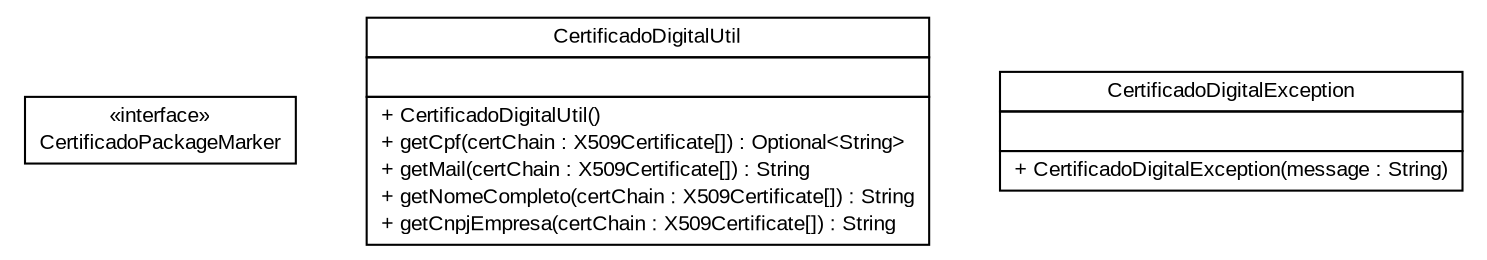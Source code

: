 #!/usr/local/bin/dot
#
# Class diagram 
# Generated by UMLGraph version R5_6 (http://www.umlgraph.org/)
#

digraph G {
	edge [fontname="arial",fontsize=10,labelfontname="arial",labelfontsize=10];
	node [fontname="arial",fontsize=10,shape=plaintext];
	nodesep=0.25;
	ranksep=0.5;
	// br.gov.to.sefaz.util.certificado.CertificadoPackageMarker
	c131 [label=<<table title="br.gov.to.sefaz.util.certificado.CertificadoPackageMarker" border="0" cellborder="1" cellspacing="0" cellpadding="2" port="p" href="./CertificadoPackageMarker.html">
		<tr><td><table border="0" cellspacing="0" cellpadding="1">
<tr><td align="center" balign="center"> &#171;interface&#187; </td></tr>
<tr><td align="center" balign="center"> CertificadoPackageMarker </td></tr>
		</table></td></tr>
		</table>>, URL="./CertificadoPackageMarker.html", fontname="arial", fontcolor="black", fontsize=10.0];
	// br.gov.to.sefaz.util.certificado.CertificadoDigitalUtil
	c132 [label=<<table title="br.gov.to.sefaz.util.certificado.CertificadoDigitalUtil" border="0" cellborder="1" cellspacing="0" cellpadding="2" port="p" href="./CertificadoDigitalUtil.html">
		<tr><td><table border="0" cellspacing="0" cellpadding="1">
<tr><td align="center" balign="center"> CertificadoDigitalUtil </td></tr>
		</table></td></tr>
		<tr><td><table border="0" cellspacing="0" cellpadding="1">
<tr><td align="left" balign="left">  </td></tr>
		</table></td></tr>
		<tr><td><table border="0" cellspacing="0" cellpadding="1">
<tr><td align="left" balign="left"> + CertificadoDigitalUtil() </td></tr>
<tr><td align="left" balign="left"> + getCpf(certChain : X509Certificate[]) : Optional&lt;String&gt; </td></tr>
<tr><td align="left" balign="left"> + getMail(certChain : X509Certificate[]) : String </td></tr>
<tr><td align="left" balign="left"> + getNomeCompleto(certChain : X509Certificate[]) : String </td></tr>
<tr><td align="left" balign="left"> + getCnpjEmpresa(certChain : X509Certificate[]) : String </td></tr>
		</table></td></tr>
		</table>>, URL="./CertificadoDigitalUtil.html", fontname="arial", fontcolor="black", fontsize=10.0];
	// br.gov.to.sefaz.util.certificado.CertificadoDigitalException
	c133 [label=<<table title="br.gov.to.sefaz.util.certificado.CertificadoDigitalException" border="0" cellborder="1" cellspacing="0" cellpadding="2" port="p" href="./CertificadoDigitalException.html">
		<tr><td><table border="0" cellspacing="0" cellpadding="1">
<tr><td align="center" balign="center"> CertificadoDigitalException </td></tr>
		</table></td></tr>
		<tr><td><table border="0" cellspacing="0" cellpadding="1">
<tr><td align="left" balign="left">  </td></tr>
		</table></td></tr>
		<tr><td><table border="0" cellspacing="0" cellpadding="1">
<tr><td align="left" balign="left"> + CertificadoDigitalException(message : String) </td></tr>
		</table></td></tr>
		</table>>, URL="./CertificadoDigitalException.html", fontname="arial", fontcolor="black", fontsize=10.0];
}

